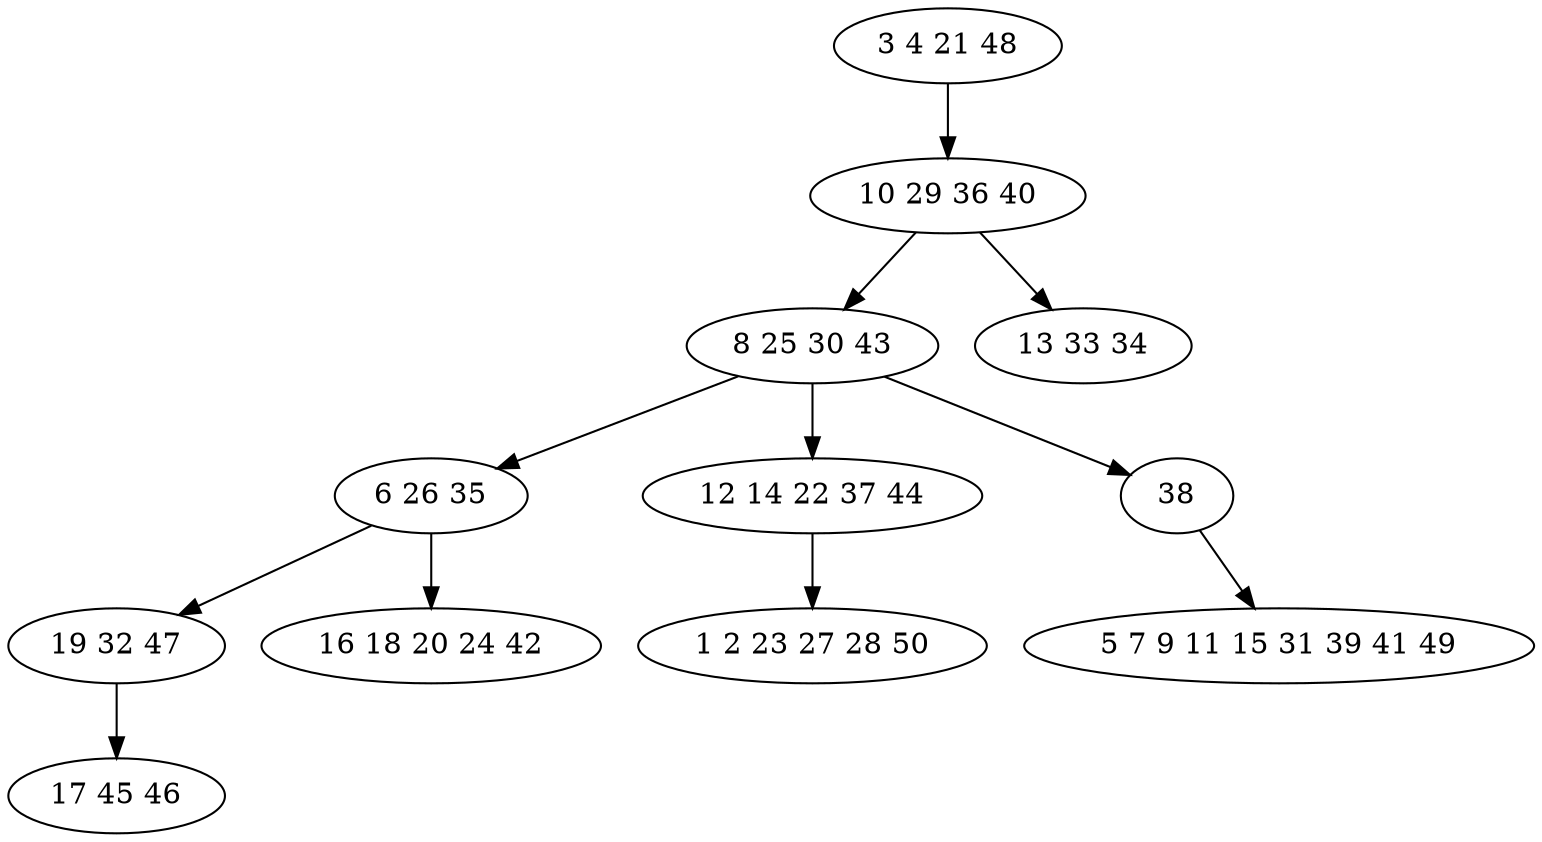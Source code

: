 digraph true_tree {
	"0" -> "1"
	"1" -> "2"
	"2" -> "3"
	"2" -> "4"
	"3" -> "5"
	"3" -> "6"
	"5" -> "7"
	"1" -> "8"
	"4" -> "9"
	"2" -> "10"
	"10" -> "11"
	"0" [label="3 4 21 48"];
	"1" [label="10 29 36 40"];
	"2" [label="8 25 30 43"];
	"3" [label="6 26 35"];
	"4" [label="12 14 22 37 44"];
	"5" [label="19 32 47"];
	"6" [label="16 18 20 24 42"];
	"7" [label="17 45 46"];
	"8" [label="13 33 34"];
	"9" [label="1 2 23 27 28 50"];
	"10" [label="38"];
	"11" [label="5 7 9 11 15 31 39 41 49"];
}
